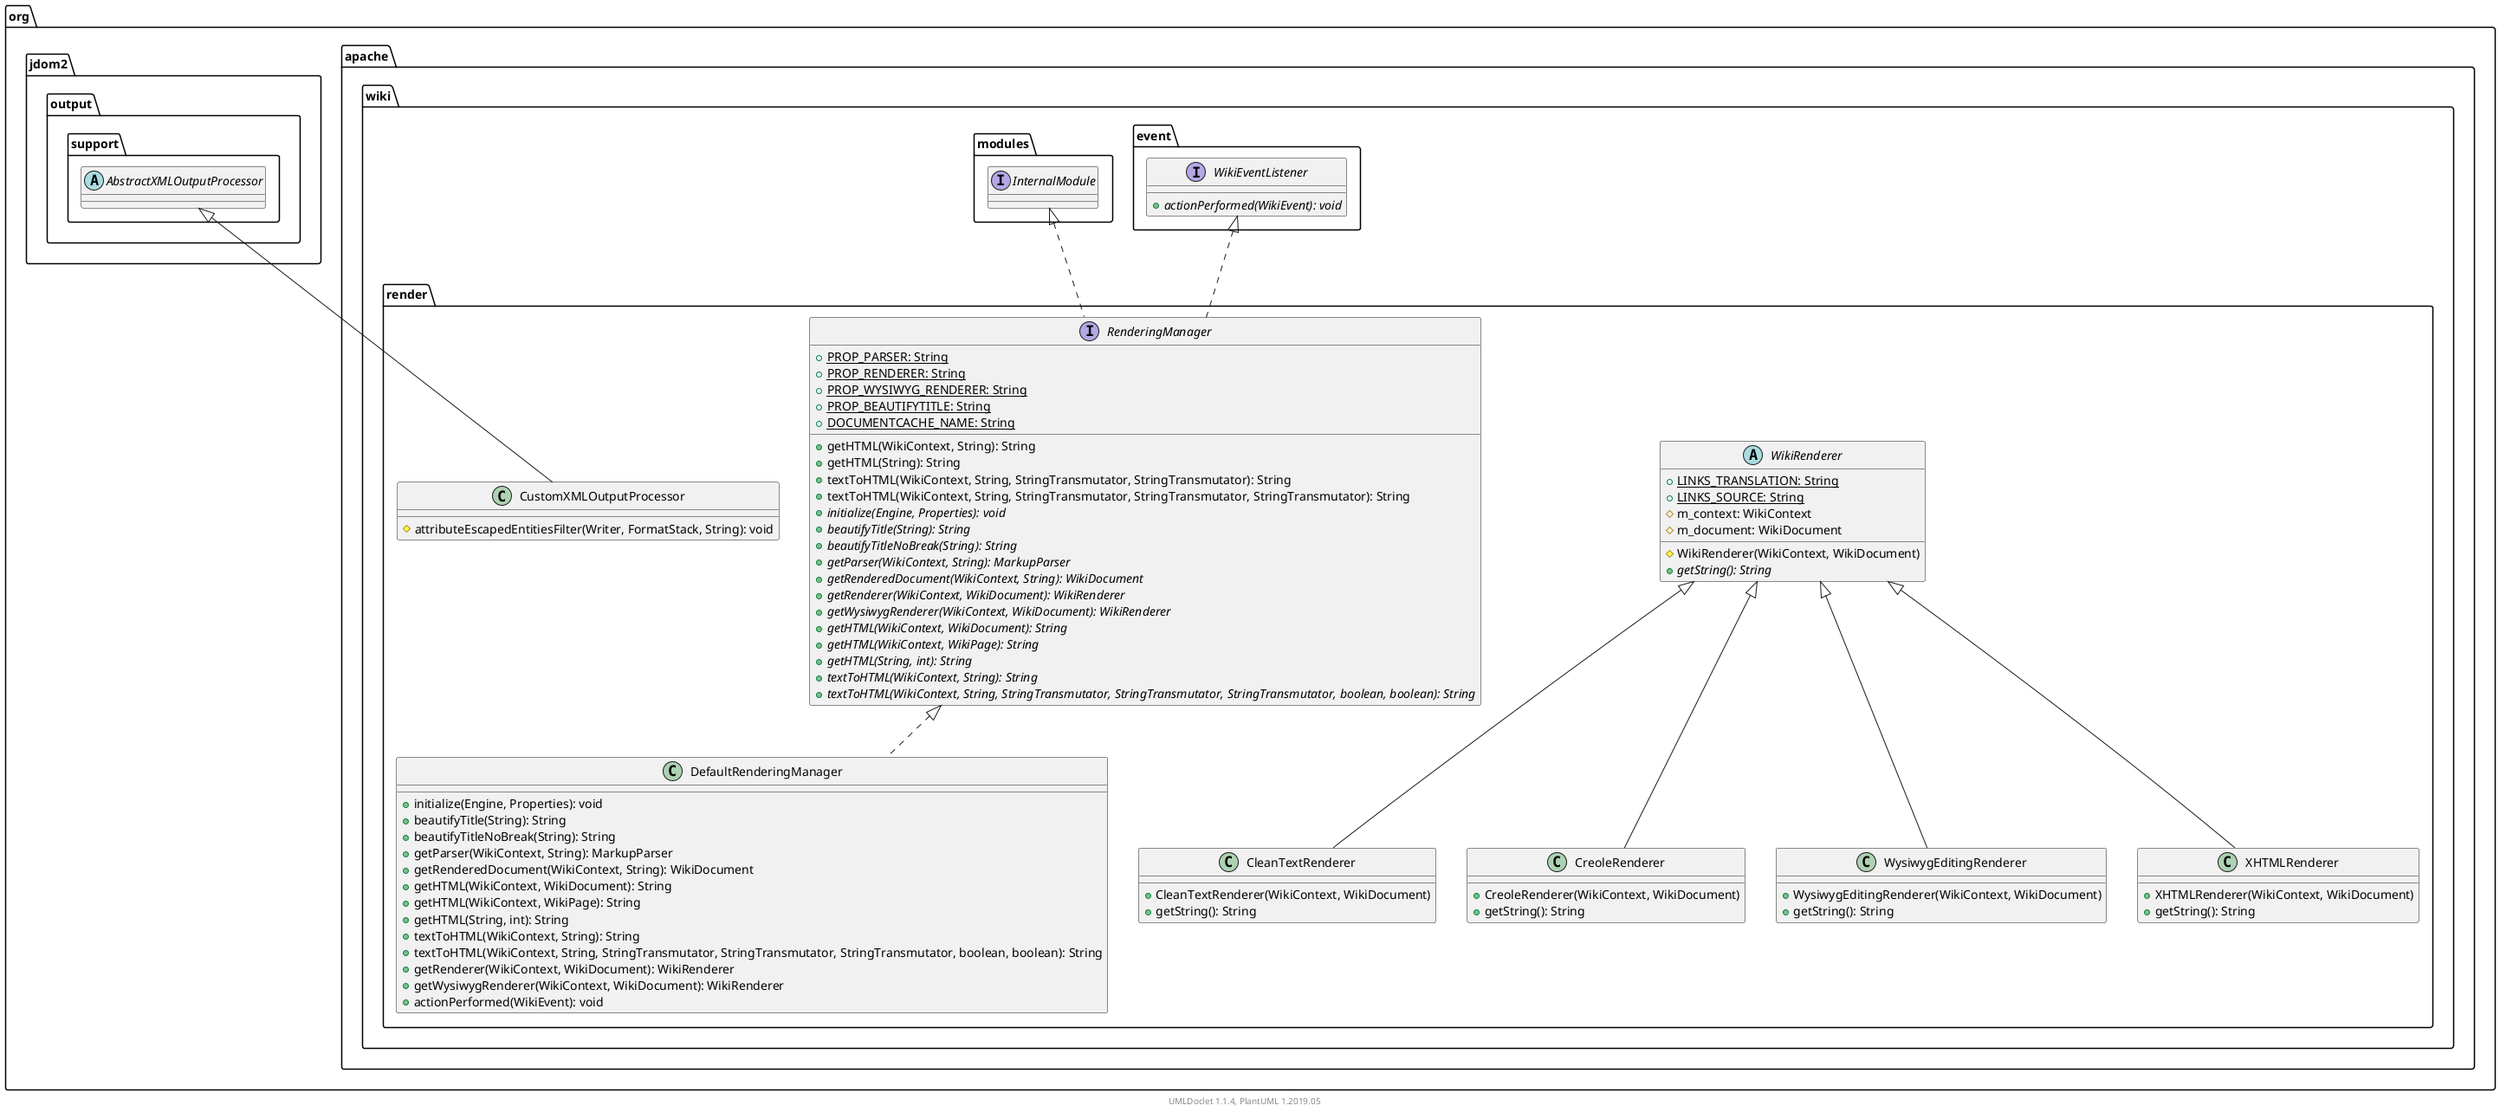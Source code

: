 @startuml

    namespace org.apache.wiki.render {

        abstract class WikiRenderer [[WikiRenderer.html]] {
            {static} +LINKS_TRANSLATION: String
            {static} +LINKS_SOURCE: String
            #m_context: WikiContext
            #m_document: WikiDocument
            #WikiRenderer(WikiContext, WikiDocument)
            {abstract} +getString(): String
        }

        interface RenderingManager [[RenderingManager.html]] {
            {static} +PROP_PARSER: String
            {static} +PROP_RENDERER: String
            {static} +PROP_WYSIWYG_RENDERER: String
            {static} +PROP_BEAUTIFYTITLE: String
            {static} +DOCUMENTCACHE_NAME: String
            +getHTML(WikiContext, String): String
            +getHTML(String): String
            +textToHTML(WikiContext, String, StringTransmutator, StringTransmutator): String
            +textToHTML(WikiContext, String, StringTransmutator, StringTransmutator, StringTransmutator): String
            {abstract} +initialize(Engine, Properties): void
            {abstract} +beautifyTitle(String): String
            {abstract} +beautifyTitleNoBreak(String): String
            {abstract} +getParser(WikiContext, String): MarkupParser
            {abstract} +getRenderedDocument(WikiContext, String): WikiDocument
            {abstract} +getRenderer(WikiContext, WikiDocument): WikiRenderer
            {abstract} +getWysiwygRenderer(WikiContext, WikiDocument): WikiRenderer
            {abstract} +getHTML(WikiContext, WikiDocument): String
            {abstract} +getHTML(WikiContext, WikiPage): String
            {abstract} +getHTML(String, int): String
            {abstract} +textToHTML(WikiContext, String): String
            {abstract} +textToHTML(WikiContext, String, StringTransmutator, StringTransmutator, StringTransmutator, boolean, boolean): String
        }

        class CleanTextRenderer [[CleanTextRenderer.html]] {
            +CleanTextRenderer(WikiContext, WikiDocument)
            +getString(): String
        }

        class CreoleRenderer [[CreoleRenderer.html]] {
            +CreoleRenderer(WikiContext, WikiDocument)
            +getString(): String
        }

        class WysiwygEditingRenderer [[WysiwygEditingRenderer.html]] {
            +WysiwygEditingRenderer(WikiContext, WikiDocument)
            +getString(): String
        }

        class DefaultRenderingManager [[DefaultRenderingManager.html]] {
            +initialize(Engine, Properties): void
            +beautifyTitle(String): String
            +beautifyTitleNoBreak(String): String
            +getParser(WikiContext, String): MarkupParser
            +getRenderedDocument(WikiContext, String): WikiDocument
            +getHTML(WikiContext, WikiDocument): String
            +getHTML(WikiContext, WikiPage): String
            +getHTML(String, int): String
            +textToHTML(WikiContext, String): String
            +textToHTML(WikiContext, String, StringTransmutator, StringTransmutator, StringTransmutator, boolean, boolean): String
            +getRenderer(WikiContext, WikiDocument): WikiRenderer
            +getWysiwygRenderer(WikiContext, WikiDocument): WikiRenderer
            +actionPerformed(WikiEvent): void
        }

        class XHTMLRenderer [[XHTMLRenderer.html]] {
            +XHTMLRenderer(WikiContext, WikiDocument)
            +getString(): String
        }

        class CustomXMLOutputProcessor [[CustomXMLOutputProcessor.html]] {
            #attributeEscapedEntitiesFilter(Writer, FormatStack, String): void
        }

        interface org.apache.wiki.event.WikiEventListener {
            {abstract} +actionPerformed(WikiEvent): void
        }
        org.apache.wiki.event.WikiEventListener <|.. RenderingManager

        interface org.apache.wiki.modules.InternalModule
        org.apache.wiki.modules.InternalModule <|.. RenderingManager

        WikiRenderer <|-- CleanTextRenderer

        WikiRenderer <|-- CreoleRenderer

        WikiRenderer <|-- WysiwygEditingRenderer

        RenderingManager <|.. DefaultRenderingManager

        WikiRenderer <|-- XHTMLRenderer

        abstract class org.jdom2.output.support.AbstractXMLOutputProcessor
        org.jdom2.output.support.AbstractXMLOutputProcessor <|-- CustomXMLOutputProcessor

    }


    center footer UMLDoclet 1.1.4, PlantUML 1.2019.05
@enduml
